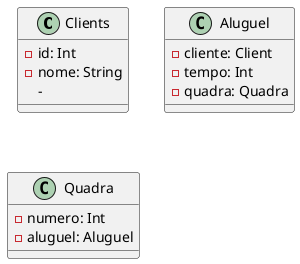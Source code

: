 @startuml ginasio
class Clients {
  - id: Int
  - nome: String
  - 
}

class Aluguel {
  - cliente: Client
  - tempo: Int
  - quadra: Quadra
}

class Quadra {
  - numero: Int
  - aluguel: Aluguel
}
@enduml